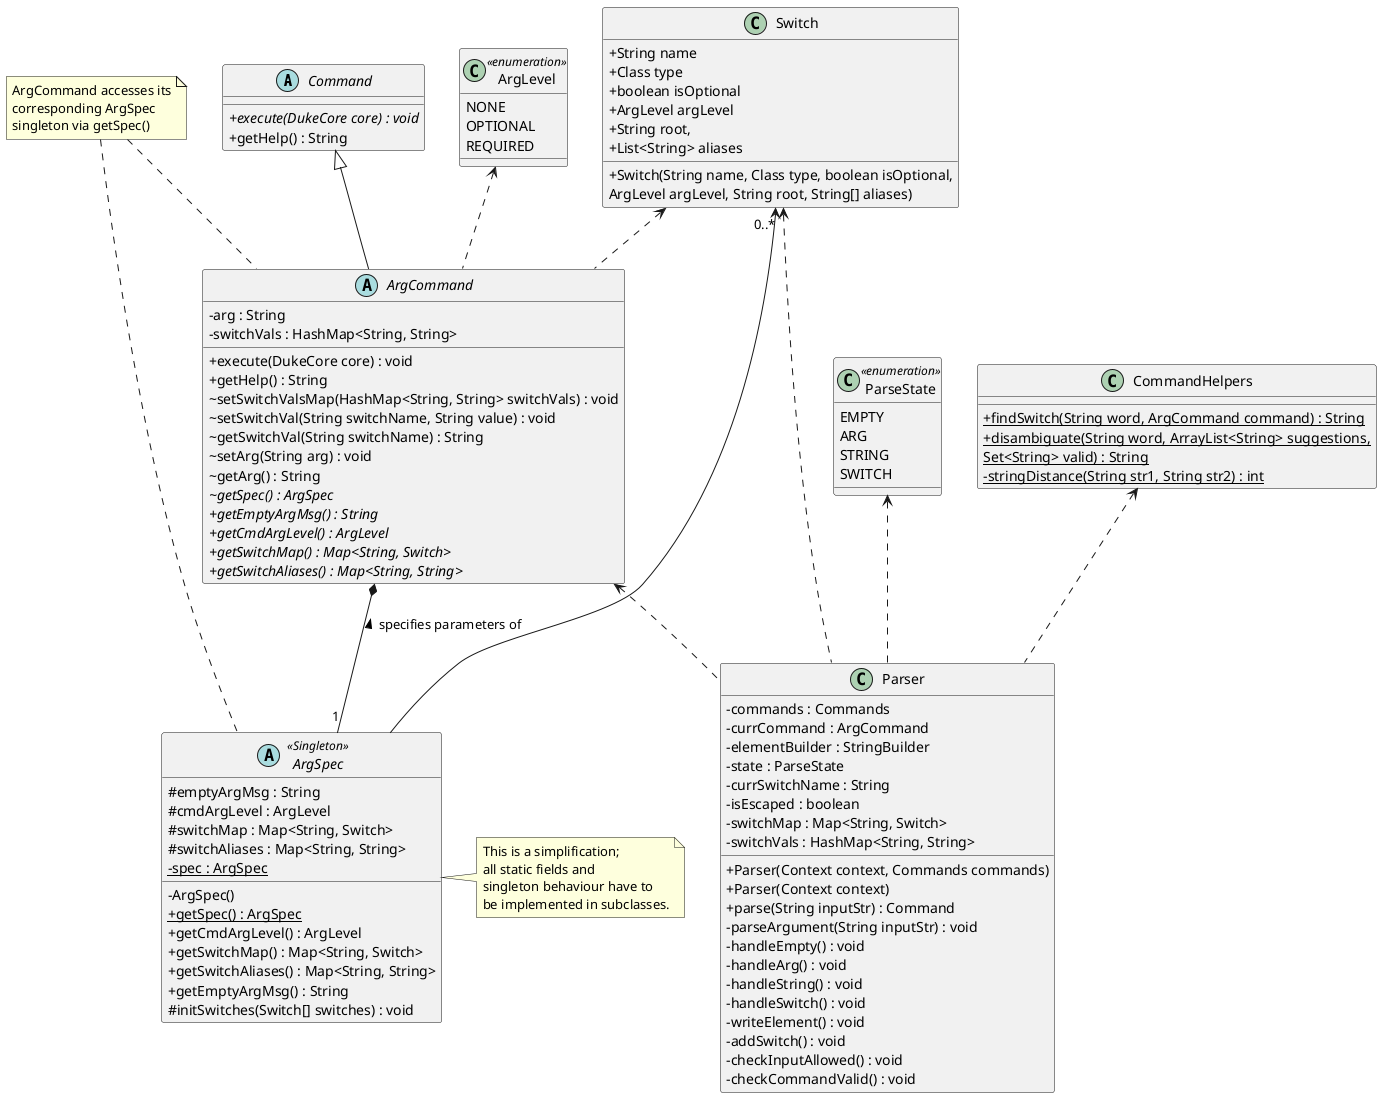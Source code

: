 @startuml
' disable fancy icons for access modifiers
skinparam classAttributeIconSize 0 

abstract class Command {
  {abstract} +execute(DukeCore core) : void
  +getHelp() : String
}

abstract class ArgCommand {
  -arg : String
  -switchVals : HashMap<String, String>
  +execute(DukeCore core) : void
  +getHelp() : String 
  ~setSwitchValsMap(HashMap<String, String> switchVals) : void
  ~setSwitchVal(String switchName, String value) : void
  ~getSwitchVal(String switchName) : String
  ~setArg(String arg) : void
  ~getArg() : String
  {abstract} ~getSpec() : ArgSpec
  {abstract} +getEmptyArgMsg() : String
  {abstract} +getCmdArgLevel() : ArgLevel
  {abstract} +getSwitchMap() : Map<String, Switch>
  {abstract} +getSwitchAliases() : Map<String, String>
}

note "ArgCommand accesses its\ncorresponding ArgSpec\nsingleton via getSpec()" as specCommandNote
specCommandNote .. ArgCommand
specCommandNote .. ArgSpec

class ArgLevel <<enumeration>> {
  NONE
  OPTIONAL
  REQUIRED
}

class Switch {
  +String name
  +Class type 
  +boolean isOptional
  +ArgLevel argLevel
  +String root, 
  +List<String> aliases
  +Switch(String name, Class type, boolean isOptional,\nArgLevel argLevel, String root, String[] aliases)
}

abstract class ArgSpec <<Singleton>> {
    #emptyArgMsg : String
    #cmdArgLevel : ArgLevel 
    #switchMap : Map<String, Switch> 
    #switchAliases : Map<String, String> 
    -spec : ArgSpec {static}
    -ArgSpec()
    +getSpec() : ArgSpec {static}
    +getCmdArgLevel() : ArgLevel
    +getSwitchMap() : Map<String, Switch>
    +getSwitchAliases() : Map<String, String>
    +getEmptyArgMsg() : String 
    #initSwitches(Switch[] switches) : void
}

note right of ArgSpec : This is a simplification;\nall static fields and\nsingleton behaviour have to\nbe implemented in subclasses.

Command <|-- ArgCommand 
ArgLevel <.. ArgCommand
Switch <.. ArgCommand
Switch "0..*" <-- ArgSpec
ArgCommand *-- "1" ArgSpec : < specifies parameters of

class Parser {
    -commands : Commands
    -currCommand : ArgCommand 
    -elementBuilder : StringBuilder 
    -state : ParseState 
    -currSwitchName : String 
    -isEscaped : boolean 
    -switchMap : Map<String, Switch> 
    -switchVals : HashMap<String, String>
    +Parser(Context context, Commands commands)   
    +Parser(Context context)   
    +parse(String inputStr) : Command
    -parseArgument(String inputStr) : void
    -handleEmpty() : void
    -handleArg() : void
    -handleString() : void
    -handleSwitch() : void
    -writeElement() : void
    -addSwitch() : void
    -checkInputAllowed() : void
    -checkCommandValid() : void
}

class ParseState <<enumeration>> {
    EMPTY
    ARG
    STRING
    SWITCH
}

class CommandHelpers {
    {static} +findSwitch(String word, ArgCommand command) : String
    {static} +disambiguate(String word, ArrayList<String> suggestions,\nSet<String> valid) : String
    {static} -stringDistance(String str1, String str2) : int
}

ParseState <.. Parser
Switch <.. Parser
ArgCommand <.. Parser
CommandHelpers <.. Parser

@enduml
